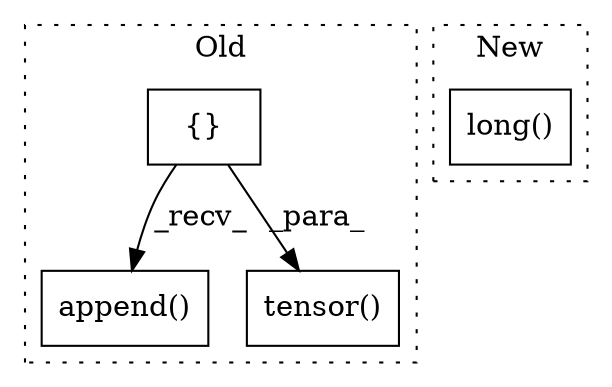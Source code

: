 digraph G {
subgraph cluster0 {
1 [label="append()" a="75" s="2224,2310" l="18,1" shape="box"];
3 [label="{}" a="59" s="1994,1994" l="2,1" shape="box"];
4 [label="tensor()" a="75" s="2333,2356" l="13,1" shape="box"];
label = "Old";
style="dotted";
}
subgraph cluster1 {
2 [label="long()" a="75" s="2786" l="33" shape="box"];
label = "New";
style="dotted";
}
3 -> 1 [label="_recv_"];
3 -> 4 [label="_para_"];
}